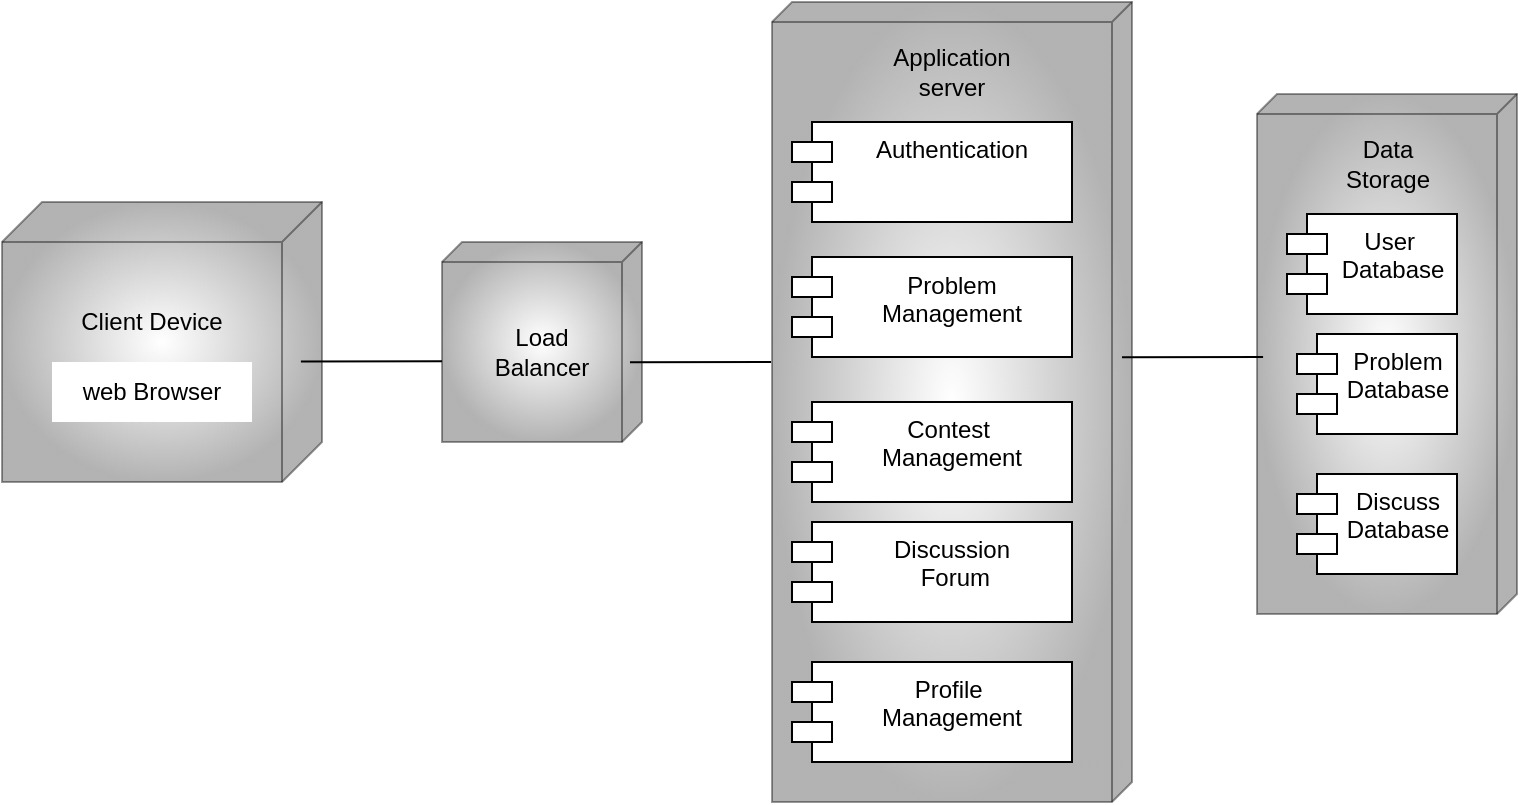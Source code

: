 <mxfile version="24.9.1">
  <diagram name="Page-1" id="TAkd-WkLKQQy_KU8j729">
    <mxGraphModel dx="1122" dy="752" grid="1" gridSize="10" guides="1" tooltips="1" connect="1" arrows="1" fold="1" page="1" pageScale="1" pageWidth="850" pageHeight="1100" math="0" shadow="0">
      <root>
        <mxCell id="0" />
        <mxCell id="1" parent="0" />
        <mxCell id="kE0-qfKM7Mqbc7Xb4i7I-5" value="" style="verticalAlign=top;align=left;spacingTop=8;spacingLeft=2;spacingRight=12;shape=cube;size=20;direction=south;fontStyle=4;html=1;whiteSpace=wrap;opacity=40;shadow=0;gradientColor=#404040;gradientDirection=radial;" parent="1" vertex="1">
          <mxGeometry x="40" y="240" width="160" height="140" as="geometry" />
        </mxCell>
        <mxCell id="kE0-qfKM7Mqbc7Xb4i7I-6" value="Client Device" style="text;html=1;align=center;verticalAlign=middle;whiteSpace=wrap;rounded=0;" parent="1" vertex="1">
          <mxGeometry x="70" y="280" width="90" height="40" as="geometry" />
        </mxCell>
        <mxCell id="kE0-qfKM7Mqbc7Xb4i7I-7" value="web Browser" style="text;html=1;align=center;verticalAlign=middle;whiteSpace=wrap;rounded=0;fillColor=default;gradientColor=#FFFFFF;" parent="1" vertex="1">
          <mxGeometry x="65" y="320" width="100" height="30" as="geometry" />
        </mxCell>
        <mxCell id="kE0-qfKM7Mqbc7Xb4i7I-9" value="" style="verticalAlign=top;align=left;spacingTop=8;spacingLeft=2;spacingRight=12;shape=cube;size=10;direction=south;fontStyle=4;html=1;whiteSpace=wrap;opacity=40;shadow=0;gradientColor=#404040;gradientDirection=radial;" parent="1" vertex="1">
          <mxGeometry x="425" y="140" width="180" height="400" as="geometry" />
        </mxCell>
        <mxCell id="kE0-qfKM7Mqbc7Xb4i7I-10" value="" style="verticalAlign=top;align=left;spacingTop=8;spacingLeft=2;spacingRight=12;shape=cube;size=10;direction=south;fontStyle=4;html=1;whiteSpace=wrap;opacity=40;shadow=0;gradientColor=#404040;gradientDirection=radial;" parent="1" vertex="1">
          <mxGeometry x="667.5" y="186" width="130" height="260" as="geometry" />
        </mxCell>
        <mxCell id="kE0-qfKM7Mqbc7Xb4i7I-12" value="" style="endArrow=none;html=1;rounded=0;entryX=0.492;entryY=0.994;entryDx=0;entryDy=0;entryPerimeter=0;" parent="1" edge="1">
          <mxGeometry relative="1" as="geometry">
            <mxPoint x="189.46" y="319.79" as="sourcePoint" />
            <mxPoint x="260.0" y="319.66" as="targetPoint" />
          </mxGeometry>
        </mxCell>
        <mxCell id="kE0-qfKM7Mqbc7Xb4i7I-8" value="" style="verticalAlign=top;align=left;spacingTop=8;spacingLeft=2;spacingRight=12;shape=cube;size=10;direction=south;fontStyle=4;html=1;whiteSpace=wrap;shadow=0;gradientColor=#404040;gradientDirection=radial;opacity=40;" parent="1" vertex="1">
          <mxGeometry x="260" y="260" width="100" height="100" as="geometry" />
        </mxCell>
        <mxCell id="kE0-qfKM7Mqbc7Xb4i7I-17" value="Load Balancer" style="text;html=1;align=center;verticalAlign=middle;whiteSpace=wrap;rounded=0;" parent="1" vertex="1">
          <mxGeometry x="280" y="300" width="60" height="30" as="geometry" />
        </mxCell>
        <mxCell id="kE0-qfKM7Mqbc7Xb4i7I-20" value="Application&lt;br&gt;server" style="text;html=1;align=center;verticalAlign=middle;whiteSpace=wrap;rounded=0;" parent="1" vertex="1">
          <mxGeometry x="485" y="160" width="60" height="30" as="geometry" />
        </mxCell>
        <mxCell id="kE0-qfKM7Mqbc7Xb4i7I-24" value="Problem Management" style="shape=module;align=left;spacingLeft=20;align=center;verticalAlign=top;whiteSpace=wrap;html=1;" parent="1" vertex="1">
          <mxGeometry x="435" y="267.5" width="140" height="50" as="geometry" />
        </mxCell>
        <mxCell id="kE0-qfKM7Mqbc7Xb4i7I-26" value="Authentication" style="shape=module;align=left;spacingLeft=20;align=center;verticalAlign=top;whiteSpace=wrap;html=1;" parent="1" vertex="1">
          <mxGeometry x="435" y="200" width="140" height="50" as="geometry" />
        </mxCell>
        <mxCell id="kE0-qfKM7Mqbc7Xb4i7I-27" value="Contest&amp;nbsp;&lt;div&gt;Management&lt;/div&gt;" style="shape=module;align=left;spacingLeft=20;align=center;verticalAlign=top;whiteSpace=wrap;html=1;" parent="1" vertex="1">
          <mxGeometry x="435" y="340" width="140" height="50" as="geometry" />
        </mxCell>
        <mxCell id="kE0-qfKM7Mqbc7Xb4i7I-28" value="Discussion&lt;div&gt;&amp;nbsp;Forum&lt;/div&gt;" style="shape=module;align=left;spacingLeft=20;align=center;verticalAlign=top;whiteSpace=wrap;html=1;" parent="1" vertex="1">
          <mxGeometry x="435" y="400" width="140" height="50" as="geometry" />
        </mxCell>
        <mxCell id="kE0-qfKM7Mqbc7Xb4i7I-29" value="Data Storage" style="text;html=1;align=center;verticalAlign=middle;whiteSpace=wrap;rounded=0;" parent="1" vertex="1">
          <mxGeometry x="702.5" y="206" width="60" height="30" as="geometry" />
        </mxCell>
        <mxCell id="kE0-qfKM7Mqbc7Xb4i7I-30" value="User&amp;nbsp;&lt;div&gt;Database&lt;/div&gt;" style="shape=module;align=left;spacingLeft=20;align=center;verticalAlign=top;whiteSpace=wrap;html=1;" parent="1" vertex="1">
          <mxGeometry x="682.5" y="246" width="85" height="50" as="geometry" />
        </mxCell>
        <mxCell id="kE0-qfKM7Mqbc7Xb4i7I-31" value="Problem Database" style="shape=module;align=left;spacingLeft=20;align=center;verticalAlign=top;whiteSpace=wrap;html=1;" parent="1" vertex="1">
          <mxGeometry x="687.5" y="306" width="80" height="50" as="geometry" />
        </mxCell>
        <mxCell id="kE0-qfKM7Mqbc7Xb4i7I-33" value="Discuss&lt;div&gt;Database&lt;/div&gt;" style="shape=module;align=left;spacingLeft=20;align=center;verticalAlign=top;whiteSpace=wrap;html=1;" parent="1" vertex="1">
          <mxGeometry x="687.5" y="376" width="80" height="50" as="geometry" />
        </mxCell>
        <mxCell id="kE0-qfKM7Mqbc7Xb4i7I-34" value="" style="endArrow=none;html=1;rounded=0;entryX=0.492;entryY=0.994;entryDx=0;entryDy=0;entryPerimeter=0;" parent="1" edge="1">
          <mxGeometry relative="1" as="geometry">
            <mxPoint x="354" y="320.13" as="sourcePoint" />
            <mxPoint x="424.54" y="320.0" as="targetPoint" />
          </mxGeometry>
        </mxCell>
        <mxCell id="kE0-qfKM7Mqbc7Xb4i7I-35" value="" style="endArrow=none;html=1;rounded=0;entryX=0.492;entryY=0.994;entryDx=0;entryDy=0;entryPerimeter=0;" parent="1" edge="1">
          <mxGeometry relative="1" as="geometry">
            <mxPoint x="600" y="317.63" as="sourcePoint" />
            <mxPoint x="670.54" y="317.5" as="targetPoint" />
          </mxGeometry>
        </mxCell>
        <mxCell id="9FiqxIbRp-XFYsQ_0WMj-2" value="Profile&amp;nbsp;&lt;div&gt;Management&lt;/div&gt;" style="shape=module;align=left;spacingLeft=20;align=center;verticalAlign=top;whiteSpace=wrap;html=1;" vertex="1" parent="1">
          <mxGeometry x="435" y="470" width="140" height="50" as="geometry" />
        </mxCell>
      </root>
    </mxGraphModel>
  </diagram>
</mxfile>
